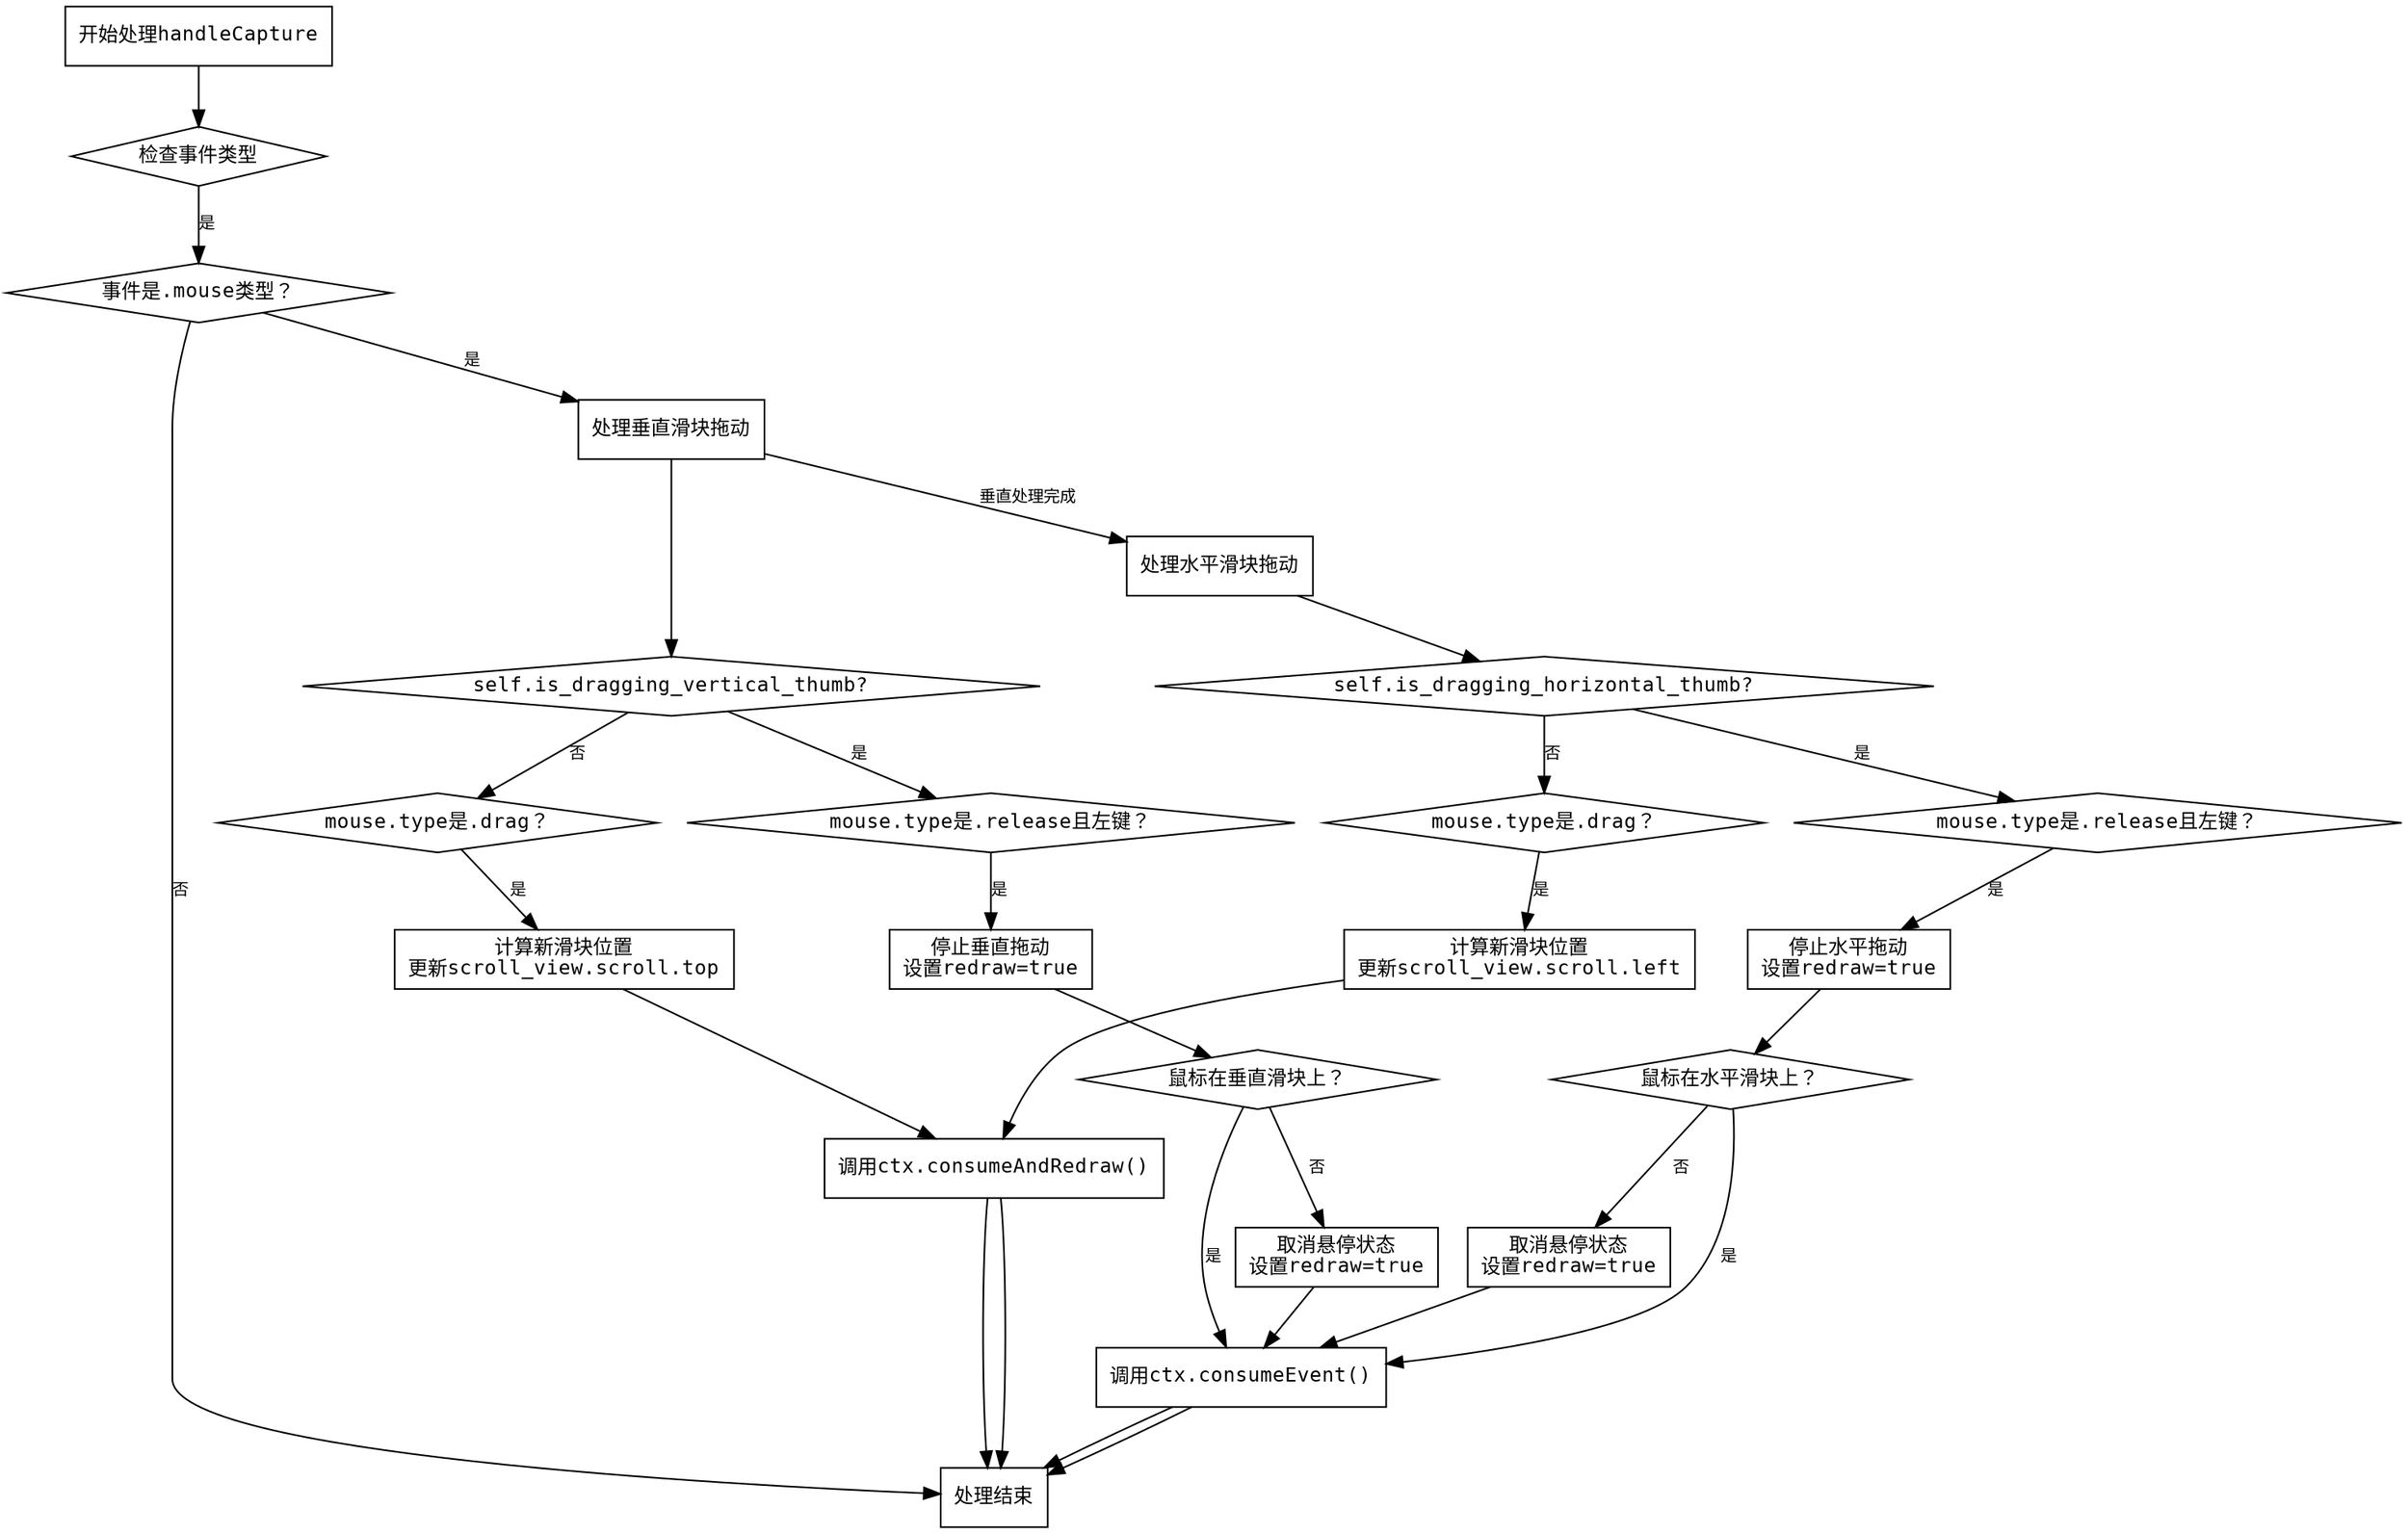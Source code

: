 
digraph G {
    node [shape=rectangle fontname="Courier" fontsize=12];
    edge [fontname="Courier" fontsize=10];

    start [label="开始处理handleCapture"];
    event_switch [label="检查事件类型" shape=diamond];
    mouse_event [label="事件是.mouse类型？" shape=diamond];
    process_vertical_thumb [label="处理垂直滑块拖动"];
    check_vertical_dragging [label="self.is_dragging_vertical_thumb?" shape=diamond];
    mouse_release_vertical [label="mouse.type是.release且左键？" shape=diamond];
    stop_vertical_drag [label="停止垂直拖动\n设置redraw=true"];
    check_hover_vertical [label="鼠标在垂直滑块上？" shape=diamond];
    unset_hover_vertical [label="取消悬停状态\n设置redraw=true"];
    consume_event [label="调用ctx.consumeEvent()"];

    mouse_drag_vertical [label="mouse.type是.drag？" shape=diamond];
    process_vertical_drag [label="计算新滑块位置\n更新scroll_view.scroll.top"];
    consume_and_redraw [label="调用ctx.consumeAndRedraw()"];

    process_horizontal_thumb [label="处理水平滑块拖动"];
    check_horizontal_dragging [label="self.is_dragging_horizontal_thumb?" shape=diamond];
    mouse_release_horizontal [label="mouse.type是.release且左键？" shape=diamond];
    stop_horizontal_drag [label="停止水平拖动\n设置redraw=true"];
    check_hover_horizontal [label="鼠标在水平滑块上？" shape=diamond];
    unset_hover_horizontal [label="取消悬停状态\n设置redraw=true"];

    mouse_drag_horizontal [label="mouse.type是.drag？" shape=diamond];
    process_horizontal_drag [label="计算新滑块位置\n更新scroll_view.scroll.left"];

    end [label="处理结束"];

    start -> event_switch;
    event_switch -> mouse_event [label="是"];
    mouse_event -> process_vertical_thumb [label="是"];
    mouse_event -> end [label="否"];

    process_vertical_thumb -> check_vertical_dragging;
    check_vertical_dragging -> mouse_release_vertical [label="是"];
    check_vertical_dragging -> mouse_drag_vertical [label="否"];

    mouse_release_vertical -> stop_vertical_drag [label="是"];
    stop_vertical_drag -> check_hover_vertical;
    check_hover_vertical -> unset_hover_vertical [label="否"];
    unset_hover_vertical -> consume_event;
    check_hover_vertical -> consume_event [label="是"];
    consume_event -> end;

    mouse_drag_vertical -> process_vertical_drag [label="是"];
    process_vertical_drag -> consume_and_redraw;
    consume_and_redraw -> end;

    process_vertical_thumb -> process_horizontal_thumb [label="垂直处理完成"];

    process_horizontal_thumb -> check_horizontal_dragging;
    check_horizontal_dragging -> mouse_release_horizontal [label="是"];
    check_horizontal_dragging -> mouse_drag_horizontal [label="否"];

    mouse_release_horizontal -> stop_horizontal_drag [label="是"];
    stop_horizontal_drag -> check_hover_horizontal;
    check_hover_horizontal -> unset_hover_horizontal [label="否"];
    unset_hover_horizontal -> consume_event;
    check_hover_horizontal -> consume_event [label="是"];
    consume_event -> end;

    mouse_drag_horizontal -> process_horizontal_drag [label="是"];
    process_horizontal_drag -> consume_and_redraw;
    consume_and_redraw -> end;
}
